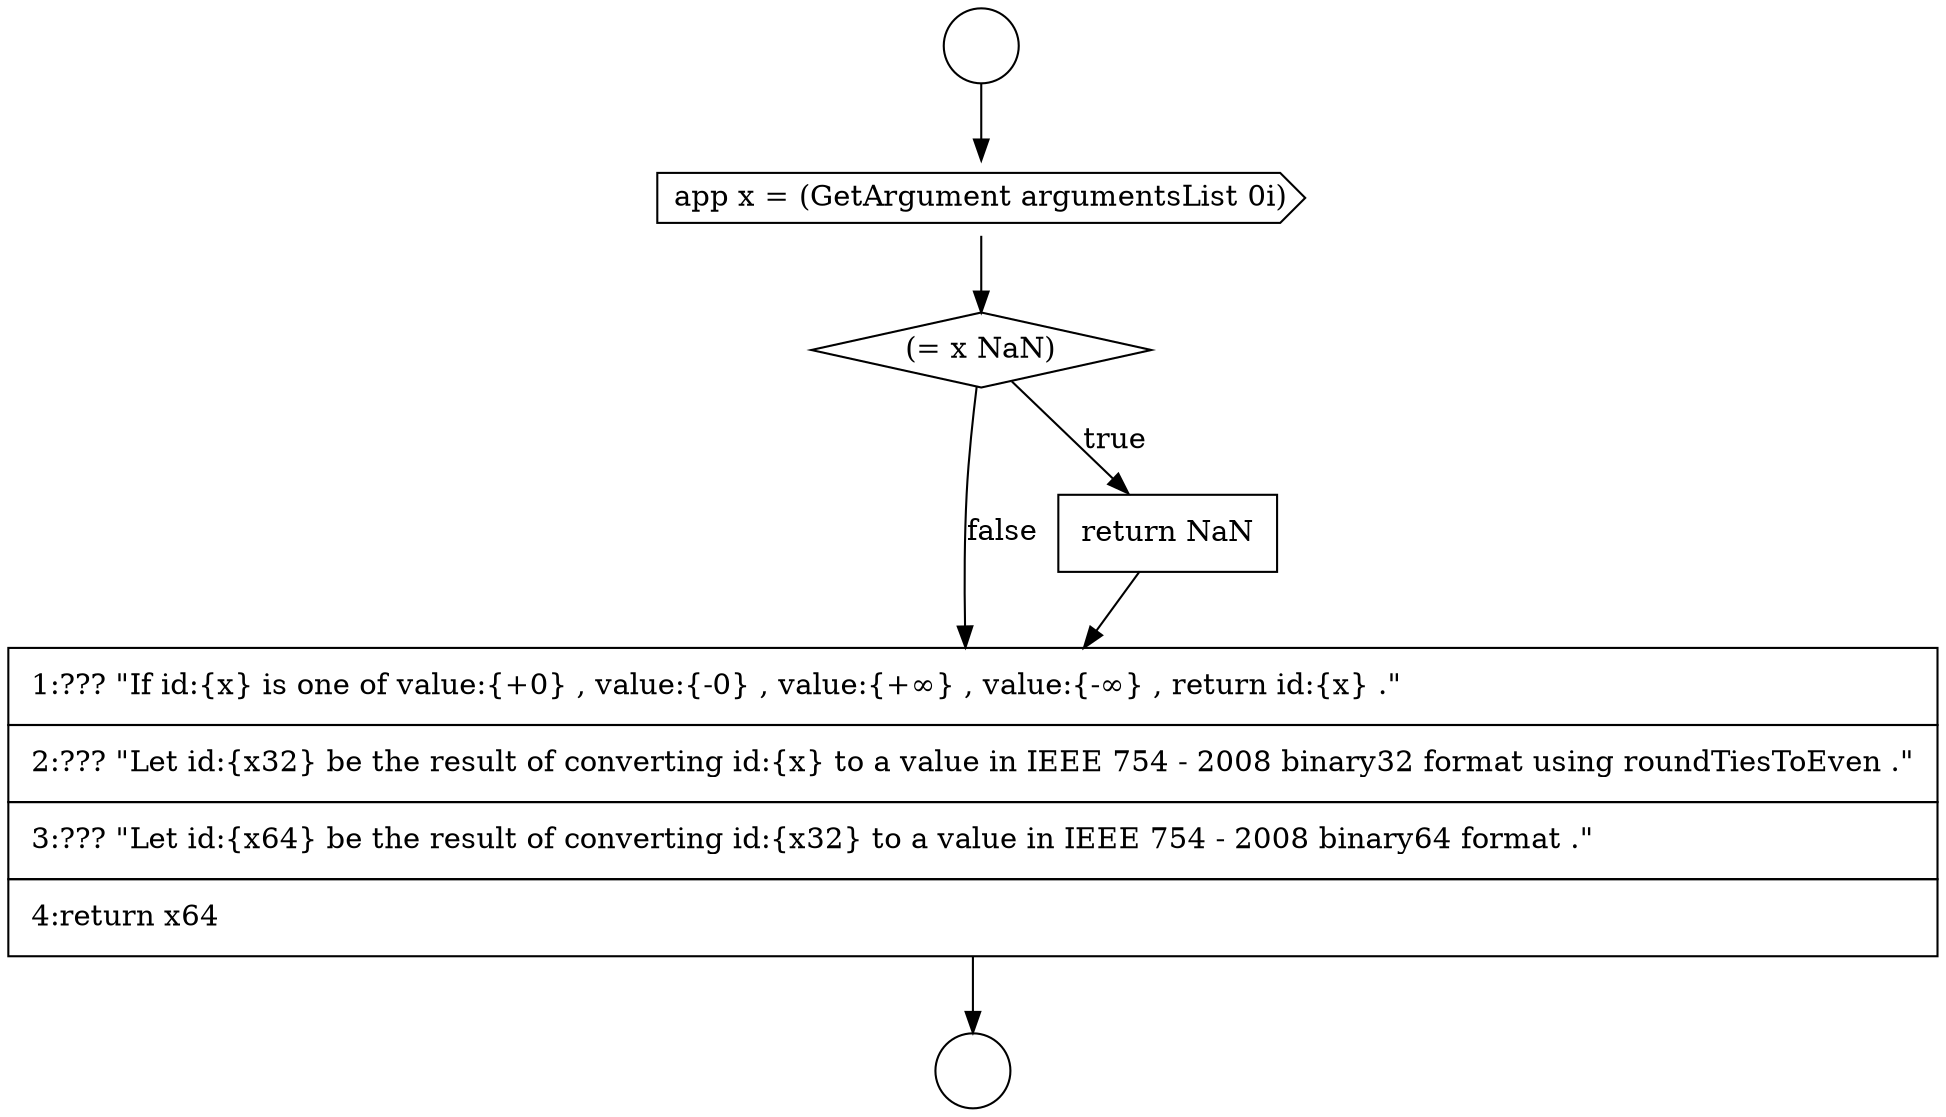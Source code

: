 digraph {
  node11699 [shape=cds, label=<<font color="black">app x = (GetArgument argumentsList 0i)</font>> color="black" fillcolor="white" style=filled]
  node11698 [shape=circle label=" " color="black" fillcolor="white" style=filled]
  node11702 [shape=none, margin=0, label=<<font color="black">
    <table border="0" cellborder="1" cellspacing="0" cellpadding="10">
      <tr><td align="left">1:??? &quot;If id:{x} is one of value:{+0} , value:{-0} , value:{+&infin;} , value:{-&infin;} , return id:{x} .&quot;</td></tr>
      <tr><td align="left">2:??? &quot;Let id:{x32} be the result of converting id:{x} to a value in IEEE 754 - 2008 binary32 format using roundTiesToEven .&quot;</td></tr>
      <tr><td align="left">3:??? &quot;Let id:{x64} be the result of converting id:{x32} to a value in IEEE 754 - 2008 binary64 format .&quot;</td></tr>
      <tr><td align="left">4:return x64</td></tr>
    </table>
  </font>> color="black" fillcolor="white" style=filled]
  node11697 [shape=circle label=" " color="black" fillcolor="white" style=filled]
  node11701 [shape=none, margin=0, label=<<font color="black">
    <table border="0" cellborder="1" cellspacing="0" cellpadding="10">
      <tr><td align="left">return NaN</td></tr>
    </table>
  </font>> color="black" fillcolor="white" style=filled]
  node11700 [shape=diamond, label=<<font color="black">(= x NaN)</font>> color="black" fillcolor="white" style=filled]
  node11697 -> node11699 [ color="black"]
  node11701 -> node11702 [ color="black"]
  node11702 -> node11698 [ color="black"]
  node11699 -> node11700 [ color="black"]
  node11700 -> node11701 [label=<<font color="black">true</font>> color="black"]
  node11700 -> node11702 [label=<<font color="black">false</font>> color="black"]
}
